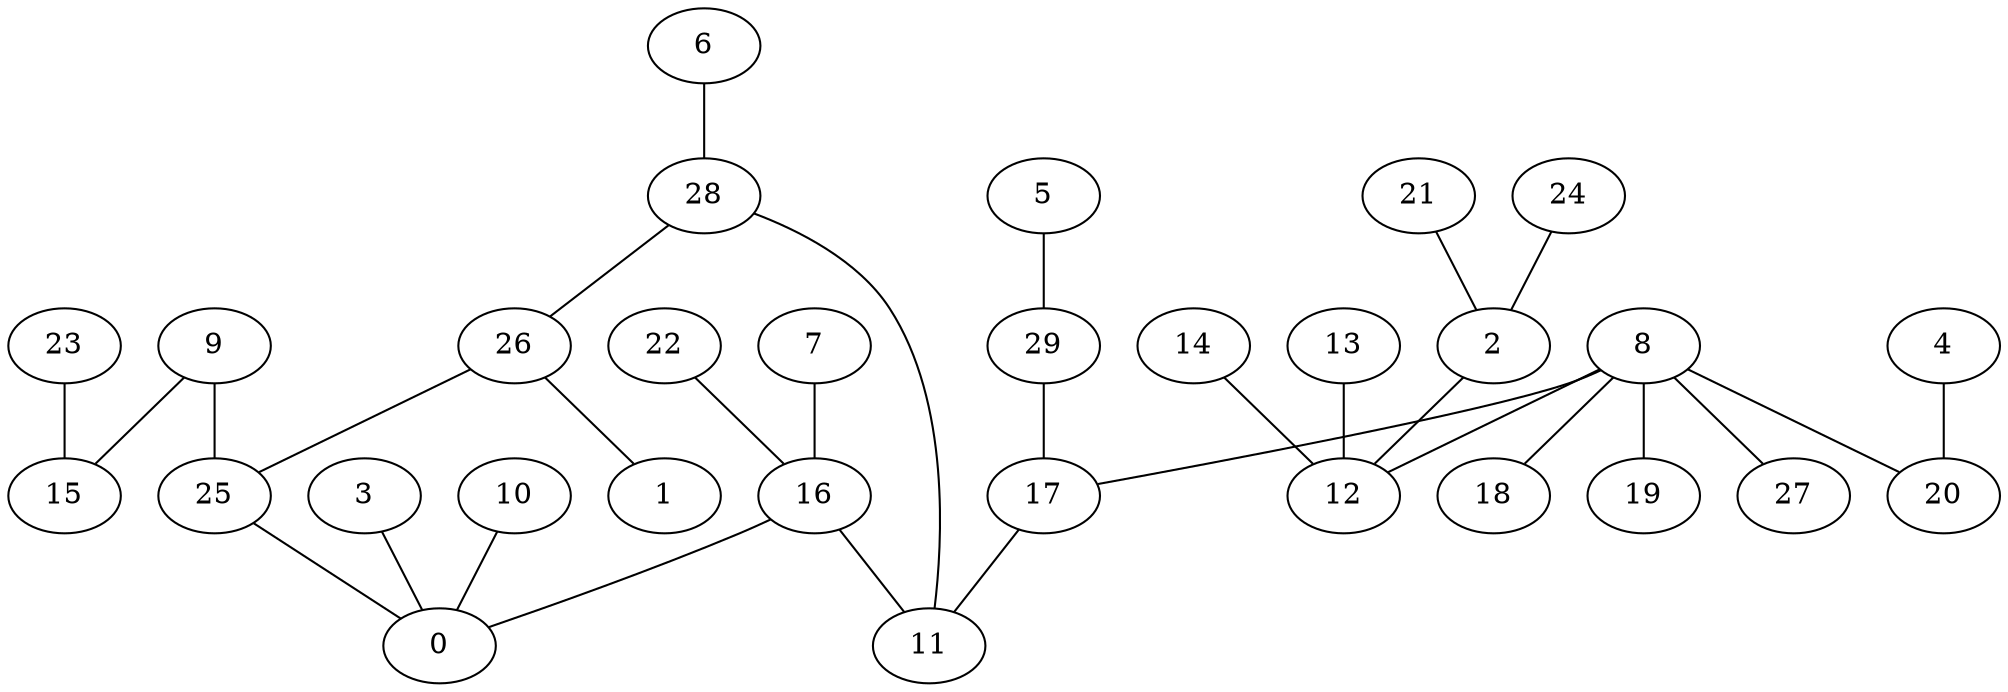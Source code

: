 digraph GG_graph {

subgraph G_graph {
edge [color = black]
"22" -> "16" [dir = none]
"9" -> "15" [dir = none]
"9" -> "25" [dir = none]
"26" -> "1" [dir = none]
"14" -> "12" [dir = none]
"13" -> "12" [dir = none]
"29" -> "17" [dir = none]
"23" -> "15" [dir = none]
"21" -> "2" [dir = none]
"16" -> "0" [dir = none]
"16" -> "11" [dir = none]
"6" -> "28" [dir = none]
"3" -> "0" [dir = none]
"8" -> "18" [dir = none]
"8" -> "19" [dir = none]
"8" -> "20" [dir = none]
"8" -> "12" [dir = none]
"8" -> "27" [dir = none]
"8" -> "17" [dir = none]
"28" -> "26" [dir = none]
"28" -> "11" [dir = none]
"17" -> "11" [dir = none]
"24" -> "2" [dir = none]
"7" -> "16" [dir = none]
"10" -> "0" [dir = none]
"2" -> "12" [dir = none]
"25" -> "0" [dir = none]
"4" -> "20" [dir = none]
"5" -> "29" [dir = none]
"26" -> "25" [dir = none]
}

}
